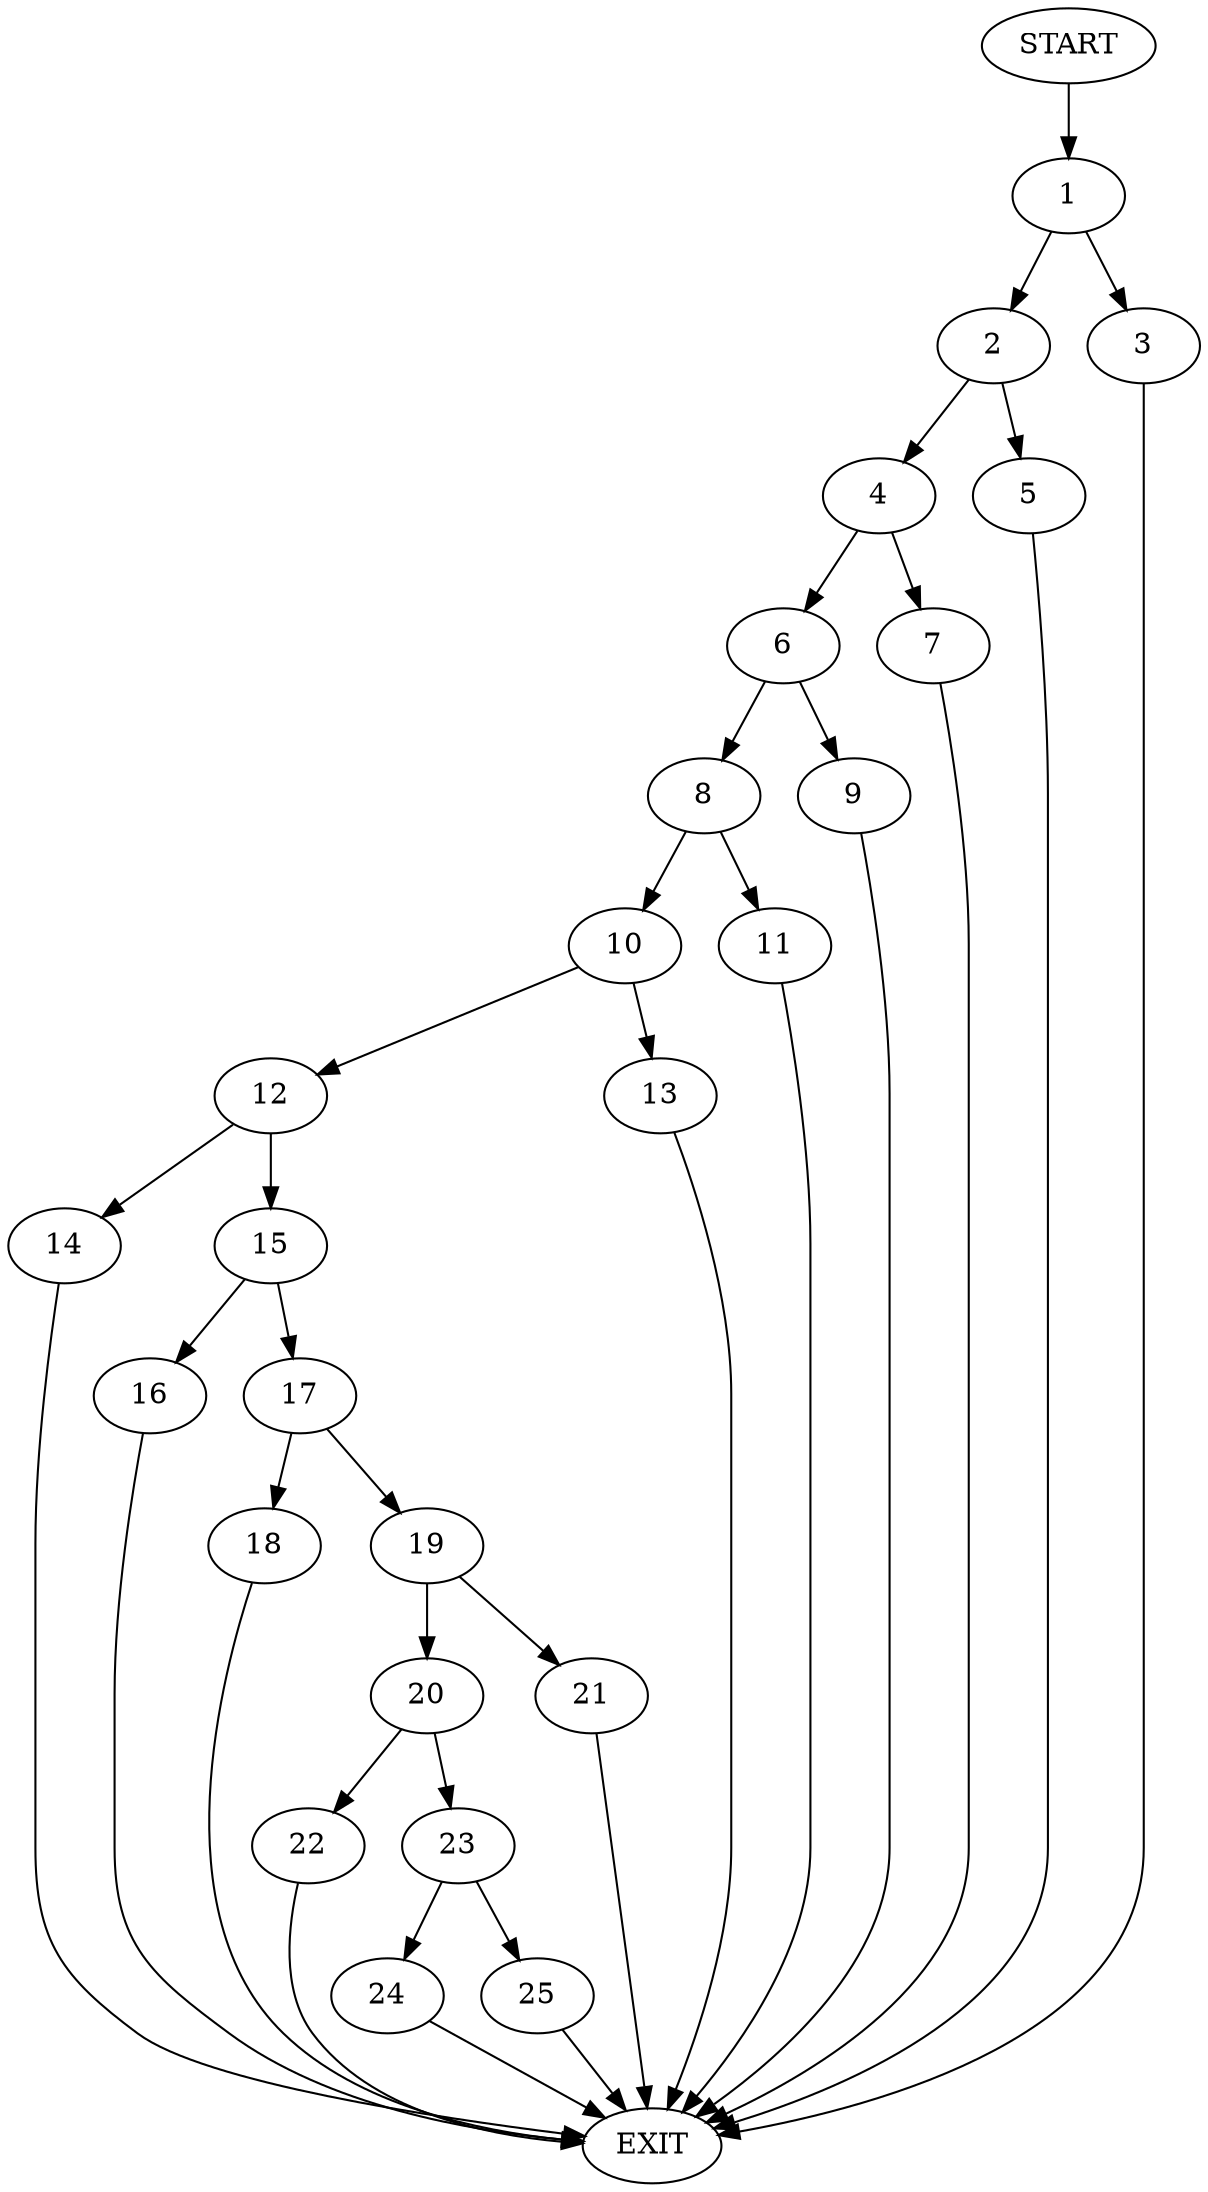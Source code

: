 digraph {
0 [label="START"]
26 [label="EXIT"]
0 -> 1
1 -> 2
1 -> 3
2 -> 4
2 -> 5
3 -> 26
5 -> 26
4 -> 6
4 -> 7
7 -> 26
6 -> 8
6 -> 9
8 -> 10
8 -> 11
9 -> 26
11 -> 26
10 -> 12
10 -> 13
13 -> 26
12 -> 14
12 -> 15
15 -> 16
15 -> 17
14 -> 26
16 -> 26
17 -> 18
17 -> 19
18 -> 26
19 -> 20
19 -> 21
21 -> 26
20 -> 22
20 -> 23
22 -> 26
23 -> 24
23 -> 25
24 -> 26
25 -> 26
}
